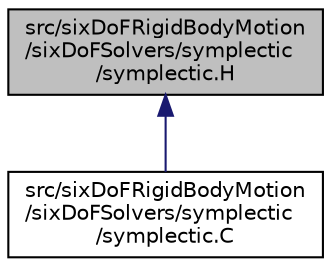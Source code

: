 digraph "src/sixDoFRigidBodyMotion/sixDoFSolvers/symplectic/symplectic.H"
{
  bgcolor="transparent";
  edge [fontname="Helvetica",fontsize="10",labelfontname="Helvetica",labelfontsize="10"];
  node [fontname="Helvetica",fontsize="10",shape=record];
  Node1 [label="src/sixDoFRigidBodyMotion\l/sixDoFSolvers/symplectic\l/symplectic.H",height=0.2,width=0.4,color="black", fillcolor="grey75", style="filled", fontcolor="black"];
  Node1 -> Node2 [dir="back",color="midnightblue",fontsize="10",style="solid",fontname="Helvetica"];
  Node2 [label="src/sixDoFRigidBodyMotion\l/sixDoFSolvers/symplectic\l/symplectic.C",height=0.2,width=0.4,color="black",URL="$a09870.html"];
}
